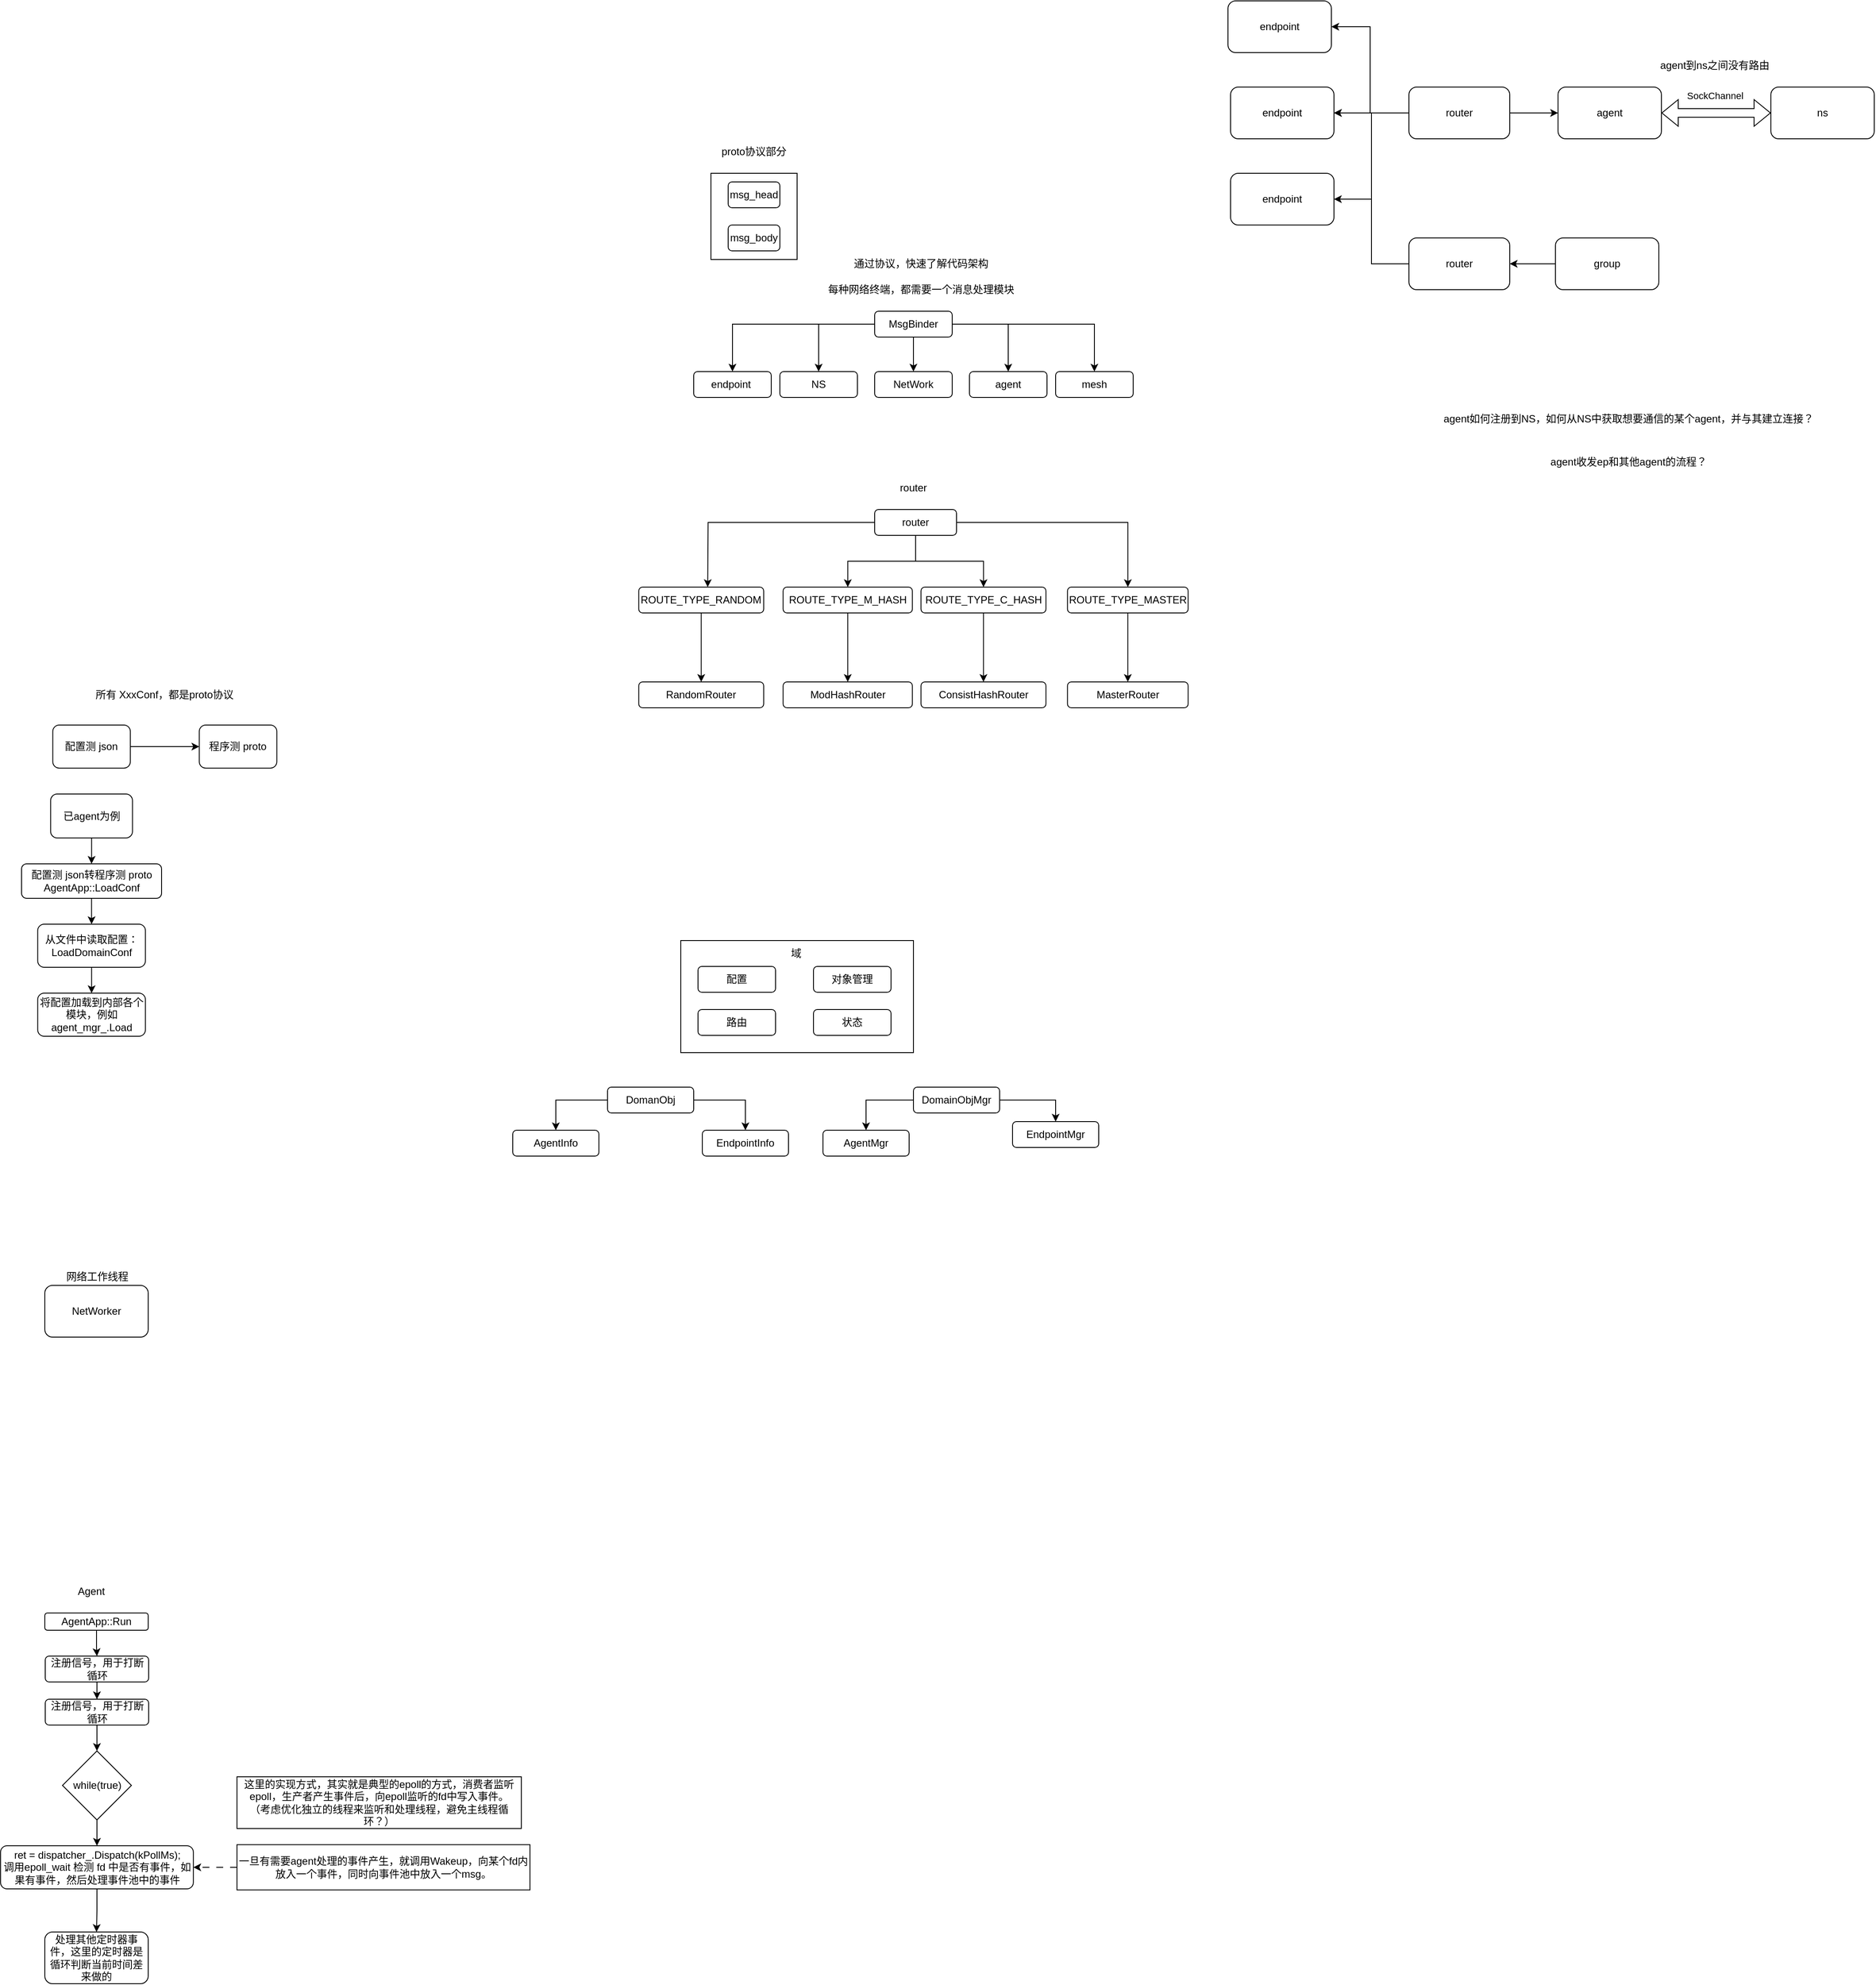 <mxfile version="26.1.1">
  <diagram name="第 1 页" id="k40KUhnG5UWYb8Obpm_M">
    <mxGraphModel dx="2511" dy="891" grid="1" gridSize="10" guides="1" tooltips="1" connect="1" arrows="1" fold="1" page="1" pageScale="1" pageWidth="827" pageHeight="1169" math="0" shadow="0">
      <root>
        <mxCell id="0" />
        <mxCell id="1" parent="0" />
        <mxCell id="VnnVtrXKFZIncb8XVv-m-1" value="proto协议部分" style="text;html=1;align=center;verticalAlign=middle;whiteSpace=wrap;rounded=0;" vertex="1" parent="1">
          <mxGeometry x="50" y="180" width="80" height="30" as="geometry" />
        </mxCell>
        <mxCell id="VnnVtrXKFZIncb8XVv-m-6" value="" style="rounded=0;whiteSpace=wrap;html=1;fillColor=default;" vertex="1" parent="1">
          <mxGeometry x="40" y="220" width="100" height="100" as="geometry" />
        </mxCell>
        <mxCell id="VnnVtrXKFZIncb8XVv-m-8" value="msg_head" style="rounded=1;whiteSpace=wrap;html=1;" vertex="1" parent="1">
          <mxGeometry x="60" y="230" width="60" height="30" as="geometry" />
        </mxCell>
        <mxCell id="VnnVtrXKFZIncb8XVv-m-9" value="msg_body" style="rounded=1;whiteSpace=wrap;html=1;" vertex="1" parent="1">
          <mxGeometry x="60" y="280" width="60" height="30" as="geometry" />
        </mxCell>
        <mxCell id="VnnVtrXKFZIncb8XVv-m-14" value="每种网络终端，都需要一个消息处理模块" style="text;html=1;align=center;verticalAlign=middle;whiteSpace=wrap;rounded=0;" vertex="1" parent="1">
          <mxGeometry x="154" y="340" width="260" height="30" as="geometry" />
        </mxCell>
        <mxCell id="VnnVtrXKFZIncb8XVv-m-17" value="" style="edgeStyle=orthogonalEdgeStyle;rounded=0;orthogonalLoop=1;jettySize=auto;html=1;" edge="1" parent="1" source="VnnVtrXKFZIncb8XVv-m-15" target="VnnVtrXKFZIncb8XVv-m-16">
          <mxGeometry relative="1" as="geometry" />
        </mxCell>
        <mxCell id="VnnVtrXKFZIncb8XVv-m-22" value="" style="edgeStyle=orthogonalEdgeStyle;rounded=0;orthogonalLoop=1;jettySize=auto;html=1;" edge="1" parent="1" source="VnnVtrXKFZIncb8XVv-m-15" target="VnnVtrXKFZIncb8XVv-m-21">
          <mxGeometry relative="1" as="geometry" />
        </mxCell>
        <mxCell id="VnnVtrXKFZIncb8XVv-m-24" value="" style="edgeStyle=orthogonalEdgeStyle;rounded=0;orthogonalLoop=1;jettySize=auto;html=1;" edge="1" parent="1" source="VnnVtrXKFZIncb8XVv-m-15" target="VnnVtrXKFZIncb8XVv-m-23">
          <mxGeometry relative="1" as="geometry" />
        </mxCell>
        <mxCell id="VnnVtrXKFZIncb8XVv-m-26" value="" style="edgeStyle=orthogonalEdgeStyle;rounded=0;orthogonalLoop=1;jettySize=auto;html=1;" edge="1" parent="1" source="VnnVtrXKFZIncb8XVv-m-15" target="VnnVtrXKFZIncb8XVv-m-25">
          <mxGeometry relative="1" as="geometry" />
        </mxCell>
        <mxCell id="VnnVtrXKFZIncb8XVv-m-28" value="" style="edgeStyle=orthogonalEdgeStyle;rounded=0;orthogonalLoop=1;jettySize=auto;html=1;" edge="1" parent="1" source="VnnVtrXKFZIncb8XVv-m-15" target="VnnVtrXKFZIncb8XVv-m-27">
          <mxGeometry relative="1" as="geometry" />
        </mxCell>
        <mxCell id="VnnVtrXKFZIncb8XVv-m-15" value="MsgBinder" style="rounded=1;whiteSpace=wrap;html=1;" vertex="1" parent="1">
          <mxGeometry x="230" y="380" width="90" height="30" as="geometry" />
        </mxCell>
        <mxCell id="VnnVtrXKFZIncb8XVv-m-16" value="endpoint&amp;nbsp;" style="rounded=1;whiteSpace=wrap;html=1;" vertex="1" parent="1">
          <mxGeometry x="20" y="450" width="90" height="30" as="geometry" />
        </mxCell>
        <mxCell id="VnnVtrXKFZIncb8XVv-m-21" value="mesh" style="rounded=1;whiteSpace=wrap;html=1;" vertex="1" parent="1">
          <mxGeometry x="440" y="450" width="90" height="30" as="geometry" />
        </mxCell>
        <mxCell id="VnnVtrXKFZIncb8XVv-m-23" value="agent" style="rounded=1;whiteSpace=wrap;html=1;" vertex="1" parent="1">
          <mxGeometry x="340" y="450" width="90" height="30" as="geometry" />
        </mxCell>
        <mxCell id="VnnVtrXKFZIncb8XVv-m-25" value="NetWork" style="rounded=1;whiteSpace=wrap;html=1;" vertex="1" parent="1">
          <mxGeometry x="230" y="450" width="90" height="30" as="geometry" />
        </mxCell>
        <mxCell id="VnnVtrXKFZIncb8XVv-m-27" value="NS" style="rounded=1;whiteSpace=wrap;html=1;" vertex="1" parent="1">
          <mxGeometry x="120" y="450" width="90" height="30" as="geometry" />
        </mxCell>
        <mxCell id="VnnVtrXKFZIncb8XVv-m-29" value="通过协议，快速了解代码架构" style="text;html=1;align=center;verticalAlign=middle;whiteSpace=wrap;rounded=0;" vertex="1" parent="1">
          <mxGeometry x="204" y="310" width="160" height="30" as="geometry" />
        </mxCell>
        <mxCell id="VnnVtrXKFZIncb8XVv-m-30" value="router" style="text;html=1;align=center;verticalAlign=middle;whiteSpace=wrap;rounded=0;" vertex="1" parent="1">
          <mxGeometry x="245" y="570" width="60" height="30" as="geometry" />
        </mxCell>
        <mxCell id="VnnVtrXKFZIncb8XVv-m-33" value="" style="edgeStyle=orthogonalEdgeStyle;rounded=0;orthogonalLoop=1;jettySize=auto;html=1;" edge="1" parent="1" source="VnnVtrXKFZIncb8XVv-m-31">
          <mxGeometry relative="1" as="geometry">
            <mxPoint x="36.243" y="700" as="targetPoint" />
          </mxGeometry>
        </mxCell>
        <mxCell id="VnnVtrXKFZIncb8XVv-m-35" value="" style="edgeStyle=orthogonalEdgeStyle;rounded=0;orthogonalLoop=1;jettySize=auto;html=1;" edge="1" parent="1" source="VnnVtrXKFZIncb8XVv-m-31" target="VnnVtrXKFZIncb8XVv-m-34">
          <mxGeometry relative="1" as="geometry" />
        </mxCell>
        <mxCell id="VnnVtrXKFZIncb8XVv-m-37" value="" style="edgeStyle=orthogonalEdgeStyle;rounded=0;orthogonalLoop=1;jettySize=auto;html=1;" edge="1" parent="1" source="VnnVtrXKFZIncb8XVv-m-31" target="VnnVtrXKFZIncb8XVv-m-36">
          <mxGeometry relative="1" as="geometry" />
        </mxCell>
        <mxCell id="VnnVtrXKFZIncb8XVv-m-41" value="" style="edgeStyle=orthogonalEdgeStyle;rounded=0;orthogonalLoop=1;jettySize=auto;html=1;" edge="1" parent="1" source="VnnVtrXKFZIncb8XVv-m-31" target="VnnVtrXKFZIncb8XVv-m-40">
          <mxGeometry relative="1" as="geometry" />
        </mxCell>
        <mxCell id="VnnVtrXKFZIncb8XVv-m-31" value="router" style="rounded=1;whiteSpace=wrap;html=1;" vertex="1" parent="1">
          <mxGeometry x="230" y="610" width="95" height="30" as="geometry" />
        </mxCell>
        <mxCell id="VnnVtrXKFZIncb8XVv-m-49" value="" style="edgeStyle=orthogonalEdgeStyle;rounded=0;orthogonalLoop=1;jettySize=auto;html=1;" edge="1" parent="1" source="VnnVtrXKFZIncb8XVv-m-32" target="VnnVtrXKFZIncb8XVv-m-48">
          <mxGeometry relative="1" as="geometry" />
        </mxCell>
        <mxCell id="VnnVtrXKFZIncb8XVv-m-32" value="ROUTE_TYPE_RANDOM" style="rounded=1;whiteSpace=wrap;html=1;" vertex="1" parent="1">
          <mxGeometry x="-43.76" y="700" width="145" height="30" as="geometry" />
        </mxCell>
        <mxCell id="VnnVtrXKFZIncb8XVv-m-47" value="" style="edgeStyle=orthogonalEdgeStyle;rounded=0;orthogonalLoop=1;jettySize=auto;html=1;" edge="1" parent="1" source="VnnVtrXKFZIncb8XVv-m-34" target="VnnVtrXKFZIncb8XVv-m-46">
          <mxGeometry relative="1" as="geometry" />
        </mxCell>
        <mxCell id="VnnVtrXKFZIncb8XVv-m-34" value="ROUTE_TYPE_MASTER" style="rounded=1;whiteSpace=wrap;html=1;" vertex="1" parent="1">
          <mxGeometry x="453.76" y="700" width="140" height="30" as="geometry" />
        </mxCell>
        <mxCell id="VnnVtrXKFZIncb8XVv-m-45" value="" style="edgeStyle=orthogonalEdgeStyle;rounded=0;orthogonalLoop=1;jettySize=auto;html=1;" edge="1" parent="1" source="VnnVtrXKFZIncb8XVv-m-36" target="VnnVtrXKFZIncb8XVv-m-44">
          <mxGeometry relative="1" as="geometry" />
        </mxCell>
        <mxCell id="VnnVtrXKFZIncb8XVv-m-36" value="ROUTE_TYPE_C_HASH" style="rounded=1;whiteSpace=wrap;html=1;" vertex="1" parent="1">
          <mxGeometry x="283.76" y="700" width="145" height="30" as="geometry" />
        </mxCell>
        <mxCell id="VnnVtrXKFZIncb8XVv-m-43" value="" style="edgeStyle=orthogonalEdgeStyle;rounded=0;orthogonalLoop=1;jettySize=auto;html=1;" edge="1" parent="1" source="VnnVtrXKFZIncb8XVv-m-40" target="VnnVtrXKFZIncb8XVv-m-42">
          <mxGeometry relative="1" as="geometry" />
        </mxCell>
        <mxCell id="VnnVtrXKFZIncb8XVv-m-40" value="ROUTE_TYPE_M_HASH" style="rounded=1;whiteSpace=wrap;html=1;" vertex="1" parent="1">
          <mxGeometry x="123.76" y="700" width="150" height="30" as="geometry" />
        </mxCell>
        <mxCell id="VnnVtrXKFZIncb8XVv-m-42" value="ModHashRouter" style="rounded=1;whiteSpace=wrap;html=1;" vertex="1" parent="1">
          <mxGeometry x="123.76" y="810" width="150" height="30" as="geometry" />
        </mxCell>
        <mxCell id="VnnVtrXKFZIncb8XVv-m-44" value="ConsistHashRouter" style="rounded=1;whiteSpace=wrap;html=1;" vertex="1" parent="1">
          <mxGeometry x="283.76" y="810" width="145" height="30" as="geometry" />
        </mxCell>
        <mxCell id="VnnVtrXKFZIncb8XVv-m-46" value="MasterRouter" style="rounded=1;whiteSpace=wrap;html=1;" vertex="1" parent="1">
          <mxGeometry x="453.76" y="810" width="140" height="30" as="geometry" />
        </mxCell>
        <mxCell id="VnnVtrXKFZIncb8XVv-m-48" value="RandomRouter" style="rounded=1;whiteSpace=wrap;html=1;" vertex="1" parent="1">
          <mxGeometry x="-43.76" y="810" width="145" height="30" as="geometry" />
        </mxCell>
        <mxCell id="VnnVtrXKFZIncb8XVv-m-50" value="agent" style="rounded=1;whiteSpace=wrap;html=1;" vertex="1" parent="1">
          <mxGeometry x="1023" y="120" width="120" height="60" as="geometry" />
        </mxCell>
        <mxCell id="VnnVtrXKFZIncb8XVv-m-56" style="edgeStyle=orthogonalEdgeStyle;rounded=0;orthogonalLoop=1;jettySize=auto;html=1;entryX=1;entryY=0.5;entryDx=0;entryDy=0;" edge="1" parent="1" source="VnnVtrXKFZIncb8XVv-m-51" target="VnnVtrXKFZIncb8XVv-m-52">
          <mxGeometry relative="1" as="geometry" />
        </mxCell>
        <mxCell id="VnnVtrXKFZIncb8XVv-m-57" style="edgeStyle=orthogonalEdgeStyle;rounded=0;orthogonalLoop=1;jettySize=auto;html=1;entryX=1;entryY=0.5;entryDx=0;entryDy=0;" edge="1" parent="1" source="VnnVtrXKFZIncb8XVv-m-51" target="VnnVtrXKFZIncb8XVv-m-54">
          <mxGeometry relative="1" as="geometry" />
        </mxCell>
        <mxCell id="VnnVtrXKFZIncb8XVv-m-58" style="edgeStyle=orthogonalEdgeStyle;rounded=0;orthogonalLoop=1;jettySize=auto;html=1;entryX=1;entryY=0.5;entryDx=0;entryDy=0;" edge="1" parent="1" source="VnnVtrXKFZIncb8XVv-m-51" target="VnnVtrXKFZIncb8XVv-m-55">
          <mxGeometry relative="1" as="geometry" />
        </mxCell>
        <mxCell id="VnnVtrXKFZIncb8XVv-m-59" style="edgeStyle=orthogonalEdgeStyle;rounded=0;orthogonalLoop=1;jettySize=auto;html=1;entryX=0;entryY=0.5;entryDx=0;entryDy=0;" edge="1" parent="1" source="VnnVtrXKFZIncb8XVv-m-51" target="VnnVtrXKFZIncb8XVv-m-50">
          <mxGeometry relative="1" as="geometry" />
        </mxCell>
        <mxCell id="VnnVtrXKFZIncb8XVv-m-51" value="router" style="rounded=1;whiteSpace=wrap;html=1;" vertex="1" parent="1">
          <mxGeometry x="850" y="120" width="117" height="60" as="geometry" />
        </mxCell>
        <mxCell id="VnnVtrXKFZIncb8XVv-m-52" value="endpoint" style="rounded=1;whiteSpace=wrap;html=1;" vertex="1" parent="1">
          <mxGeometry x="640" y="20" width="120" height="60" as="geometry" />
        </mxCell>
        <mxCell id="VnnVtrXKFZIncb8XVv-m-54" value="endpoint" style="rounded=1;whiteSpace=wrap;html=1;" vertex="1" parent="1">
          <mxGeometry x="643" y="120" width="120" height="60" as="geometry" />
        </mxCell>
        <mxCell id="VnnVtrXKFZIncb8XVv-m-55" value="endpoint" style="rounded=1;whiteSpace=wrap;html=1;" vertex="1" parent="1">
          <mxGeometry x="643" y="220" width="120" height="60" as="geometry" />
        </mxCell>
        <mxCell id="VnnVtrXKFZIncb8XVv-m-60" value="ns" style="rounded=1;whiteSpace=wrap;html=1;" vertex="1" parent="1">
          <mxGeometry x="1270" y="120" width="120" height="60" as="geometry" />
        </mxCell>
        <mxCell id="VnnVtrXKFZIncb8XVv-m-62" value="" style="shape=flexArrow;endArrow=classic;startArrow=classic;html=1;rounded=0;entryX=0;entryY=0.5;entryDx=0;entryDy=0;exitX=1;exitY=0.5;exitDx=0;exitDy=0;" edge="1" parent="1" source="VnnVtrXKFZIncb8XVv-m-50" target="VnnVtrXKFZIncb8XVv-m-60">
          <mxGeometry width="100" height="100" relative="1" as="geometry">
            <mxPoint x="1160" y="270" as="sourcePoint" />
            <mxPoint x="1260" y="170" as="targetPoint" />
          </mxGeometry>
        </mxCell>
        <mxCell id="VnnVtrXKFZIncb8XVv-m-63" value="SockChannel" style="edgeLabel;html=1;align=center;verticalAlign=middle;resizable=0;points=[];" vertex="1" connectable="0" parent="VnnVtrXKFZIncb8XVv-m-62">
          <mxGeometry x="-0.029" y="-3" relative="1" as="geometry">
            <mxPoint y="-23" as="offset" />
          </mxGeometry>
        </mxCell>
        <mxCell id="VnnVtrXKFZIncb8XVv-m-64" value="agent到ns之间没有路由" style="text;html=1;align=center;verticalAlign=middle;whiteSpace=wrap;rounded=0;" vertex="1" parent="1">
          <mxGeometry x="1120" y="80" width="170" height="30" as="geometry" />
        </mxCell>
        <mxCell id="VnnVtrXKFZIncb8XVv-m-67" style="edgeStyle=orthogonalEdgeStyle;rounded=0;orthogonalLoop=1;jettySize=auto;html=1;entryX=1;entryY=0.5;entryDx=0;entryDy=0;" edge="1" parent="1" source="VnnVtrXKFZIncb8XVv-m-65" target="VnnVtrXKFZIncb8XVv-m-66">
          <mxGeometry relative="1" as="geometry" />
        </mxCell>
        <mxCell id="VnnVtrXKFZIncb8XVv-m-65" value="group" style="rounded=1;whiteSpace=wrap;html=1;" vertex="1" parent="1">
          <mxGeometry x="1020" y="295" width="120" height="60" as="geometry" />
        </mxCell>
        <mxCell id="VnnVtrXKFZIncb8XVv-m-68" style="edgeStyle=orthogonalEdgeStyle;rounded=0;orthogonalLoop=1;jettySize=auto;html=1;exitX=0;exitY=0.5;exitDx=0;exitDy=0;entryX=1;entryY=0.5;entryDx=0;entryDy=0;" edge="1" parent="1" source="VnnVtrXKFZIncb8XVv-m-66" target="VnnVtrXKFZIncb8XVv-m-54">
          <mxGeometry relative="1" as="geometry" />
        </mxCell>
        <mxCell id="VnnVtrXKFZIncb8XVv-m-66" value="router" style="rounded=1;whiteSpace=wrap;html=1;" vertex="1" parent="1">
          <mxGeometry x="850" y="295" width="117" height="60" as="geometry" />
        </mxCell>
        <mxCell id="VnnVtrXKFZIncb8XVv-m-70" value="" style="rounded=0;whiteSpace=wrap;html=1;" vertex="1" parent="1">
          <mxGeometry x="5" y="1110" width="270" height="130" as="geometry" />
        </mxCell>
        <mxCell id="VnnVtrXKFZIncb8XVv-m-71" value="域" style="text;html=1;align=center;verticalAlign=middle;whiteSpace=wrap;rounded=0;" vertex="1" parent="1">
          <mxGeometry x="108.76" y="1110" width="60" height="30" as="geometry" />
        </mxCell>
        <mxCell id="VnnVtrXKFZIncb8XVv-m-72" value="配置" style="rounded=1;whiteSpace=wrap;html=1;" vertex="1" parent="1">
          <mxGeometry x="25" y="1140" width="90" height="30" as="geometry" />
        </mxCell>
        <mxCell id="VnnVtrXKFZIncb8XVv-m-73" value="对象管理" style="rounded=1;whiteSpace=wrap;html=1;" vertex="1" parent="1">
          <mxGeometry x="159" y="1140" width="90" height="30" as="geometry" />
        </mxCell>
        <mxCell id="VnnVtrXKFZIncb8XVv-m-74" value="路由" style="rounded=1;whiteSpace=wrap;html=1;" vertex="1" parent="1">
          <mxGeometry x="25" y="1190" width="90" height="30" as="geometry" />
        </mxCell>
        <mxCell id="VnnVtrXKFZIncb8XVv-m-75" value="状态" style="rounded=1;whiteSpace=wrap;html=1;" vertex="1" parent="1">
          <mxGeometry x="159" y="1190" width="90" height="30" as="geometry" />
        </mxCell>
        <mxCell id="VnnVtrXKFZIncb8XVv-m-78" value="" style="edgeStyle=orthogonalEdgeStyle;rounded=0;orthogonalLoop=1;jettySize=auto;html=1;" edge="1" parent="1" source="VnnVtrXKFZIncb8XVv-m-76" target="VnnVtrXKFZIncb8XVv-m-77">
          <mxGeometry relative="1" as="geometry" />
        </mxCell>
        <mxCell id="VnnVtrXKFZIncb8XVv-m-80" value="" style="edgeStyle=orthogonalEdgeStyle;rounded=0;orthogonalLoop=1;jettySize=auto;html=1;" edge="1" parent="1" source="VnnVtrXKFZIncb8XVv-m-76" target="VnnVtrXKFZIncb8XVv-m-79">
          <mxGeometry relative="1" as="geometry" />
        </mxCell>
        <mxCell id="VnnVtrXKFZIncb8XVv-m-76" value="DomanObj" style="rounded=1;whiteSpace=wrap;html=1;" vertex="1" parent="1">
          <mxGeometry x="-80" y="1280" width="100" height="30" as="geometry" />
        </mxCell>
        <mxCell id="VnnVtrXKFZIncb8XVv-m-77" value="AgentInfo" style="rounded=1;whiteSpace=wrap;html=1;" vertex="1" parent="1">
          <mxGeometry x="-190" y="1330" width="100" height="30" as="geometry" />
        </mxCell>
        <mxCell id="VnnVtrXKFZIncb8XVv-m-79" value="EndpointInfo" style="rounded=1;whiteSpace=wrap;html=1;" vertex="1" parent="1">
          <mxGeometry x="30" y="1330" width="100" height="30" as="geometry" />
        </mxCell>
        <mxCell id="VnnVtrXKFZIncb8XVv-m-83" value="" style="edgeStyle=orthogonalEdgeStyle;rounded=0;orthogonalLoop=1;jettySize=auto;html=1;" edge="1" parent="1" source="VnnVtrXKFZIncb8XVv-m-81" target="VnnVtrXKFZIncb8XVv-m-82">
          <mxGeometry relative="1" as="geometry" />
        </mxCell>
        <mxCell id="VnnVtrXKFZIncb8XVv-m-85" value="" style="edgeStyle=orthogonalEdgeStyle;rounded=0;orthogonalLoop=1;jettySize=auto;html=1;" edge="1" parent="1" source="VnnVtrXKFZIncb8XVv-m-81" target="VnnVtrXKFZIncb8XVv-m-84">
          <mxGeometry relative="1" as="geometry" />
        </mxCell>
        <mxCell id="VnnVtrXKFZIncb8XVv-m-81" value="DomainObjMgr" style="rounded=1;whiteSpace=wrap;html=1;" vertex="1" parent="1">
          <mxGeometry x="275" y="1280" width="100" height="30" as="geometry" />
        </mxCell>
        <mxCell id="VnnVtrXKFZIncb8XVv-m-82" value="AgentMgr" style="rounded=1;whiteSpace=wrap;html=1;" vertex="1" parent="1">
          <mxGeometry x="170" y="1330" width="100" height="30" as="geometry" />
        </mxCell>
        <mxCell id="VnnVtrXKFZIncb8XVv-m-84" value="EndpointMgr" style="rounded=1;whiteSpace=wrap;html=1;" vertex="1" parent="1">
          <mxGeometry x="390" y="1320" width="100" height="30" as="geometry" />
        </mxCell>
        <mxCell id="VnnVtrXKFZIncb8XVv-m-88" value="所有 XxxConf，都是proto协议" style="text;html=1;align=center;verticalAlign=middle;whiteSpace=wrap;rounded=0;" vertex="1" parent="1">
          <mxGeometry x="-688.75" y="810" width="190" height="30" as="geometry" />
        </mxCell>
        <mxCell id="VnnVtrXKFZIncb8XVv-m-92" value="" style="edgeStyle=orthogonalEdgeStyle;rounded=0;orthogonalLoop=1;jettySize=auto;html=1;" edge="1" parent="1" source="VnnVtrXKFZIncb8XVv-m-89" target="VnnVtrXKFZIncb8XVv-m-91">
          <mxGeometry relative="1" as="geometry" />
        </mxCell>
        <mxCell id="VnnVtrXKFZIncb8XVv-m-89" value="配置测 json" style="rounded=1;whiteSpace=wrap;html=1;" vertex="1" parent="1">
          <mxGeometry x="-723.75" y="860" width="90" height="50" as="geometry" />
        </mxCell>
        <mxCell id="VnnVtrXKFZIncb8XVv-m-91" value="程序测 proto" style="rounded=1;whiteSpace=wrap;html=1;" vertex="1" parent="1">
          <mxGeometry x="-553.75" y="860" width="90" height="50" as="geometry" />
        </mxCell>
        <mxCell id="VnnVtrXKFZIncb8XVv-m-95" value="" style="edgeStyle=orthogonalEdgeStyle;rounded=0;orthogonalLoop=1;jettySize=auto;html=1;" edge="1" parent="1" source="VnnVtrXKFZIncb8XVv-m-93" target="VnnVtrXKFZIncb8XVv-m-94">
          <mxGeometry relative="1" as="geometry" />
        </mxCell>
        <mxCell id="VnnVtrXKFZIncb8XVv-m-93" value="&lt;div&gt;配置测 json转程序测 proto&lt;/div&gt;AgentApp::LoadConf" style="rounded=1;whiteSpace=wrap;html=1;" vertex="1" parent="1">
          <mxGeometry x="-760" y="1021" width="162.5" height="40" as="geometry" />
        </mxCell>
        <mxCell id="VnnVtrXKFZIncb8XVv-m-97" value="" style="edgeStyle=orthogonalEdgeStyle;rounded=0;orthogonalLoop=1;jettySize=auto;html=1;" edge="1" parent="1" source="VnnVtrXKFZIncb8XVv-m-94" target="VnnVtrXKFZIncb8XVv-m-96">
          <mxGeometry relative="1" as="geometry" />
        </mxCell>
        <mxCell id="VnnVtrXKFZIncb8XVv-m-94" value="&lt;div&gt;从文件中读取配置：&lt;/div&gt;LoadDomainConf" style="rounded=1;whiteSpace=wrap;html=1;" vertex="1" parent="1">
          <mxGeometry x="-741.25" y="1091" width="125" height="50" as="geometry" />
        </mxCell>
        <mxCell id="VnnVtrXKFZIncb8XVv-m-96" value="将配置加载到内部各个模块，例如 agent_mgr_.Load" style="rounded=1;whiteSpace=wrap;html=1;" vertex="1" parent="1">
          <mxGeometry x="-741.25" y="1171" width="125" height="50" as="geometry" />
        </mxCell>
        <mxCell id="VnnVtrXKFZIncb8XVv-m-99" value="" style="edgeStyle=orthogonalEdgeStyle;rounded=0;orthogonalLoop=1;jettySize=auto;html=1;" edge="1" parent="1" source="VnnVtrXKFZIncb8XVv-m-98" target="VnnVtrXKFZIncb8XVv-m-93">
          <mxGeometry relative="1" as="geometry" />
        </mxCell>
        <mxCell id="VnnVtrXKFZIncb8XVv-m-98" value="已agent为例" style="rounded=1;whiteSpace=wrap;html=1;" vertex="1" parent="1">
          <mxGeometry x="-726.25" y="940" width="95" height="51" as="geometry" />
        </mxCell>
        <mxCell id="VnnVtrXKFZIncb8XVv-m-100" value="agent如何注册到NS，如何从NS中获取想要通信的某个agent，并与其建立连接？" style="text;html=1;align=center;verticalAlign=middle;whiteSpace=wrap;rounded=0;" vertex="1" parent="1">
          <mxGeometry x="850" y="490" width="510" height="30" as="geometry" />
        </mxCell>
        <mxCell id="VnnVtrXKFZIncb8XVv-m-101" value="agent收发ep和其他agent的流程？" style="text;html=1;align=center;verticalAlign=middle;whiteSpace=wrap;rounded=0;" vertex="1" parent="1">
          <mxGeometry x="850" y="540" width="510" height="30" as="geometry" />
        </mxCell>
        <mxCell id="VnnVtrXKFZIncb8XVv-m-104" value="网络工作线程" style="text;html=1;align=center;verticalAlign=middle;whiteSpace=wrap;rounded=0;" vertex="1" parent="1">
          <mxGeometry x="-747.5" y="1490" width="150" height="20" as="geometry" />
        </mxCell>
        <mxCell id="VnnVtrXKFZIncb8XVv-m-105" value="NetWorker" style="rounded=1;whiteSpace=wrap;html=1;" vertex="1" parent="1">
          <mxGeometry x="-733" y="1510" width="120" height="60" as="geometry" />
        </mxCell>
        <mxCell id="VnnVtrXKFZIncb8XVv-m-106" value="Agent" style="text;html=1;align=center;verticalAlign=middle;whiteSpace=wrap;rounded=0;" vertex="1" parent="1">
          <mxGeometry x="-708.75" y="1850" width="60" height="30" as="geometry" />
        </mxCell>
        <mxCell id="VnnVtrXKFZIncb8XVv-m-109" value="" style="edgeStyle=orthogonalEdgeStyle;rounded=0;orthogonalLoop=1;jettySize=auto;html=1;" edge="1" parent="1" source="VnnVtrXKFZIncb8XVv-m-107" target="VnnVtrXKFZIncb8XVv-m-108">
          <mxGeometry relative="1" as="geometry" />
        </mxCell>
        <mxCell id="VnnVtrXKFZIncb8XVv-m-107" value="AgentApp::Run" style="rounded=1;whiteSpace=wrap;html=1;" vertex="1" parent="1">
          <mxGeometry x="-733" y="1890" width="120" height="20" as="geometry" />
        </mxCell>
        <mxCell id="VnnVtrXKFZIncb8XVv-m-111" value="" style="edgeStyle=orthogonalEdgeStyle;rounded=0;orthogonalLoop=1;jettySize=auto;html=1;" edge="1" parent="1" source="VnnVtrXKFZIncb8XVv-m-108" target="VnnVtrXKFZIncb8XVv-m-110">
          <mxGeometry relative="1" as="geometry" />
        </mxCell>
        <mxCell id="VnnVtrXKFZIncb8XVv-m-108" value="注册信号，用于打断循环" style="rounded=1;whiteSpace=wrap;html=1;" vertex="1" parent="1">
          <mxGeometry x="-732.5" y="1940" width="120" height="30" as="geometry" />
        </mxCell>
        <mxCell id="VnnVtrXKFZIncb8XVv-m-115" style="edgeStyle=orthogonalEdgeStyle;rounded=0;orthogonalLoop=1;jettySize=auto;html=1;entryX=0.5;entryY=0;entryDx=0;entryDy=0;" edge="1" parent="1" source="VnnVtrXKFZIncb8XVv-m-110" target="VnnVtrXKFZIncb8XVv-m-114">
          <mxGeometry relative="1" as="geometry" />
        </mxCell>
        <mxCell id="VnnVtrXKFZIncb8XVv-m-110" value="注册信号，用于打断循环" style="rounded=1;whiteSpace=wrap;html=1;" vertex="1" parent="1">
          <mxGeometry x="-732.49" y="1990" width="120" height="30" as="geometry" />
        </mxCell>
        <mxCell id="VnnVtrXKFZIncb8XVv-m-118" value="" style="edgeStyle=orthogonalEdgeStyle;rounded=0;orthogonalLoop=1;jettySize=auto;html=1;" edge="1" parent="1" source="VnnVtrXKFZIncb8XVv-m-112" target="VnnVtrXKFZIncb8XVv-m-117">
          <mxGeometry relative="1" as="geometry" />
        </mxCell>
        <mxCell id="VnnVtrXKFZIncb8XVv-m-112" value="&lt;div&gt;&lt;br&gt;&lt;/div&gt;ret = dispatcher_.Dispatch(kPollMs);&lt;div&gt;调用epoll_wait 检测 fd 中是否有事件，如果有事件，然后处理事件池中的事件&lt;br&gt;&lt;div&gt;&lt;br&gt;&lt;/div&gt;&lt;/div&gt;" style="rounded=1;whiteSpace=wrap;html=1;" vertex="1" parent="1">
          <mxGeometry x="-784.36" y="2160" width="223.75" height="50" as="geometry" />
        </mxCell>
        <mxCell id="VnnVtrXKFZIncb8XVv-m-116" style="edgeStyle=orthogonalEdgeStyle;rounded=0;orthogonalLoop=1;jettySize=auto;html=1;entryX=0.5;entryY=0;entryDx=0;entryDy=0;" edge="1" parent="1" source="VnnVtrXKFZIncb8XVv-m-114" target="VnnVtrXKFZIncb8XVv-m-112">
          <mxGeometry relative="1" as="geometry" />
        </mxCell>
        <mxCell id="VnnVtrXKFZIncb8XVv-m-114" value="while(true)" style="rhombus;whiteSpace=wrap;html=1;" vertex="1" parent="1">
          <mxGeometry x="-712.49" y="2050" width="80" height="80" as="geometry" />
        </mxCell>
        <mxCell id="VnnVtrXKFZIncb8XVv-m-117" value="处理其他定时器事件，这里的定时器是循环判断当前时间差来做的" style="whiteSpace=wrap;html=1;rounded=1;" vertex="1" parent="1">
          <mxGeometry x="-732.995" y="2260" width="120" height="60" as="geometry" />
        </mxCell>
        <mxCell id="VnnVtrXKFZIncb8XVv-m-119" value="一旦有需要agent处理的事件产生，就调用Wakeup，向某个fd内放入一个事件，同时向事件池中放入一个msg。" style="rounded=0;whiteSpace=wrap;html=1;" vertex="1" parent="1">
          <mxGeometry x="-510" y="2158.75" width="340" height="52.5" as="geometry" />
        </mxCell>
        <mxCell id="VnnVtrXKFZIncb8XVv-m-121" value="" style="endArrow=classic;html=1;rounded=0;entryX=1;entryY=0.5;entryDx=0;entryDy=0;exitX=0;exitY=0.5;exitDx=0;exitDy=0;dashed=1;dashPattern=8 8;" edge="1" parent="1" source="VnnVtrXKFZIncb8XVv-m-119" target="VnnVtrXKFZIncb8XVv-m-112">
          <mxGeometry width="50" height="50" relative="1" as="geometry">
            <mxPoint x="-440" y="2070" as="sourcePoint" />
            <mxPoint x="-390" y="2020" as="targetPoint" />
          </mxGeometry>
        </mxCell>
        <mxCell id="VnnVtrXKFZIncb8XVv-m-122" value="这里的实现方式，其实就是典型的epoll的方式，消费者监听epoll，生产者产生事件后，向epoll监听的fd中写入事件。&lt;div&gt;（考虑优化独立的线程来监听和处理线程，避免主线程循环？）&lt;/div&gt;" style="rounded=0;whiteSpace=wrap;html=1;" vertex="1" parent="1">
          <mxGeometry x="-510" y="2080" width="330" height="60" as="geometry" />
        </mxCell>
      </root>
    </mxGraphModel>
  </diagram>
</mxfile>
